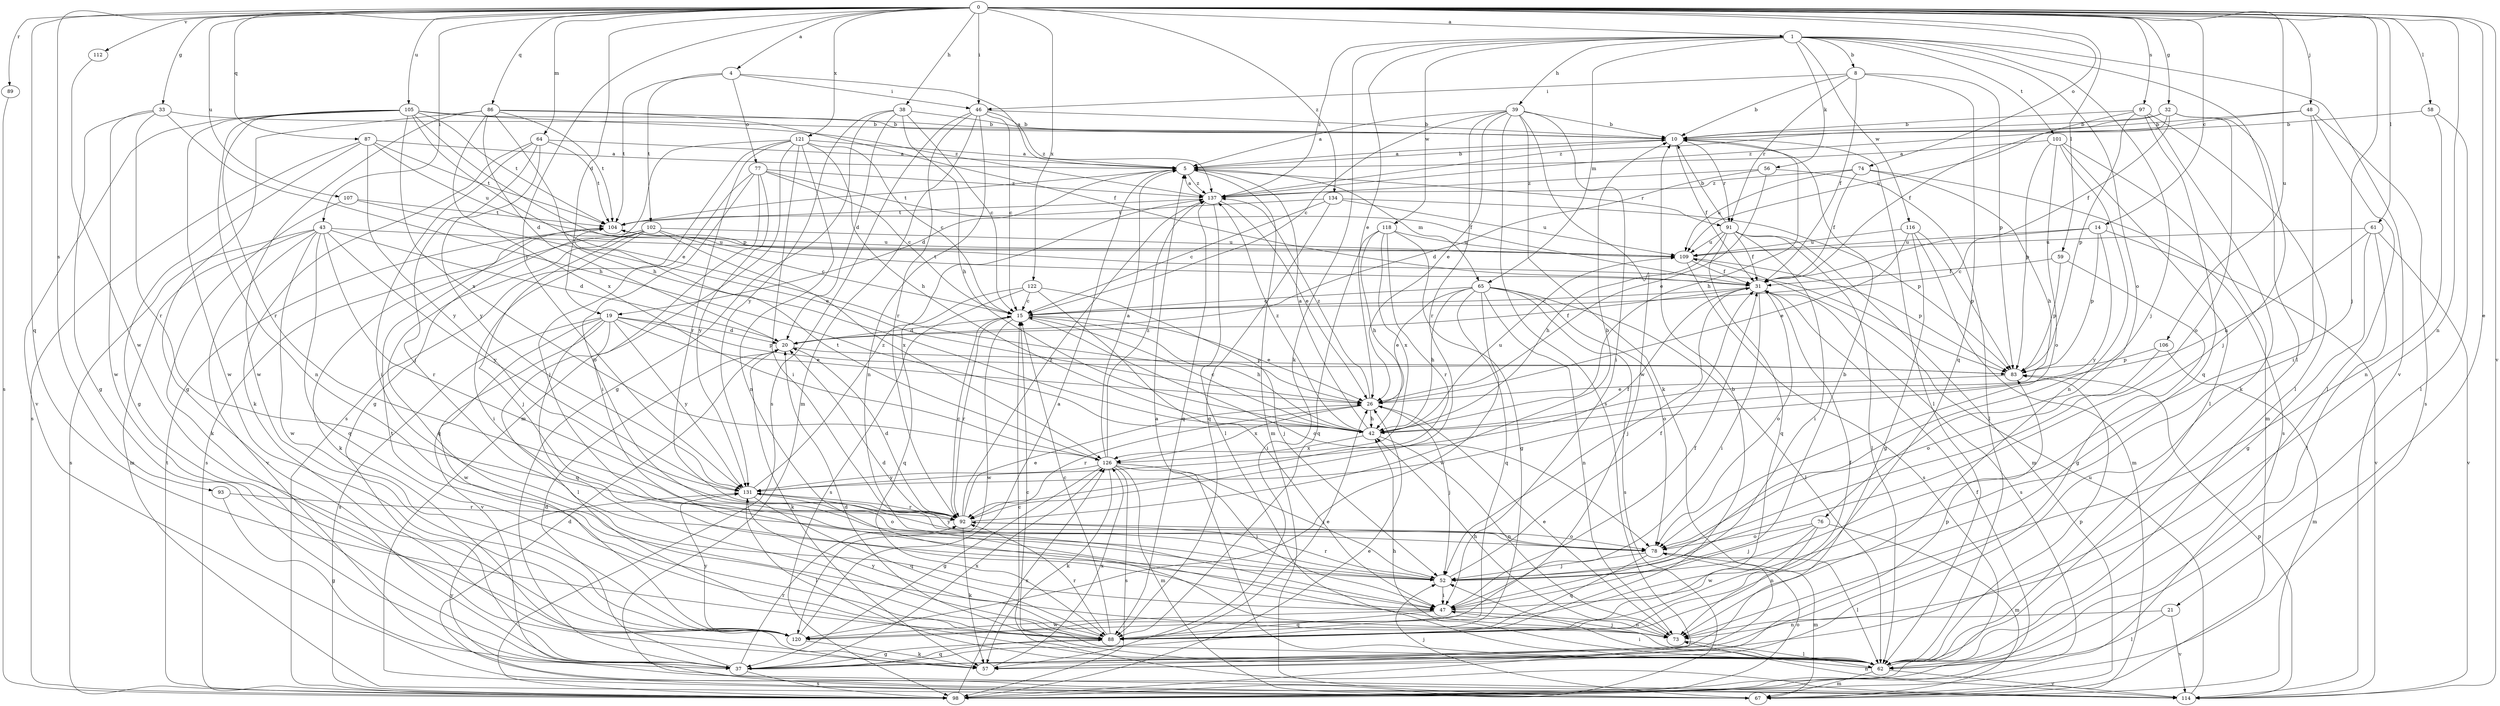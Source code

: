 strict digraph  {
0;
1;
4;
5;
8;
10;
14;
15;
19;
20;
21;
26;
31;
32;
33;
37;
38;
39;
42;
43;
46;
47;
48;
52;
56;
57;
58;
59;
61;
62;
64;
65;
67;
73;
74;
76;
77;
78;
83;
86;
87;
88;
89;
91;
92;
93;
97;
98;
101;
102;
104;
105;
106;
107;
109;
112;
114;
116;
118;
120;
121;
122;
126;
131;
134;
137;
0 -> 1  [label=a];
0 -> 4  [label=a];
0 -> 14  [label=c];
0 -> 19  [label=d];
0 -> 21  [label=e];
0 -> 32  [label=g];
0 -> 33  [label=g];
0 -> 38  [label=h];
0 -> 43  [label=i];
0 -> 46  [label=i];
0 -> 48  [label=j];
0 -> 52  [label=j];
0 -> 58  [label=l];
0 -> 59  [label=l];
0 -> 61  [label=l];
0 -> 64  [label=m];
0 -> 73  [label=n];
0 -> 74  [label=o];
0 -> 86  [label=q];
0 -> 87  [label=q];
0 -> 88  [label=q];
0 -> 89  [label=r];
0 -> 93  [label=s];
0 -> 97  [label=s];
0 -> 105  [label=u];
0 -> 106  [label=u];
0 -> 107  [label=u];
0 -> 112  [label=v];
0 -> 114  [label=v];
0 -> 121  [label=x];
0 -> 122  [label=x];
0 -> 131  [label=y];
0 -> 134  [label=z];
1 -> 8  [label=b];
1 -> 26  [label=e];
1 -> 39  [label=h];
1 -> 52  [label=j];
1 -> 56  [label=k];
1 -> 57  [label=k];
1 -> 62  [label=l];
1 -> 65  [label=m];
1 -> 76  [label=o];
1 -> 101  [label=t];
1 -> 114  [label=v];
1 -> 116  [label=w];
1 -> 118  [label=w];
1 -> 137  [label=z];
4 -> 5  [label=a];
4 -> 46  [label=i];
4 -> 77  [label=o];
4 -> 102  [label=t];
4 -> 104  [label=t];
5 -> 10  [label=b];
5 -> 19  [label=d];
5 -> 65  [label=m];
5 -> 67  [label=m];
5 -> 91  [label=r];
5 -> 104  [label=t];
5 -> 137  [label=z];
8 -> 10  [label=b];
8 -> 31  [label=f];
8 -> 46  [label=i];
8 -> 83  [label=p];
8 -> 88  [label=q];
8 -> 91  [label=r];
10 -> 5  [label=a];
10 -> 31  [label=f];
10 -> 42  [label=h];
10 -> 62  [label=l];
10 -> 91  [label=r];
14 -> 15  [label=c];
14 -> 83  [label=p];
14 -> 109  [label=u];
14 -> 114  [label=v];
14 -> 131  [label=y];
15 -> 20  [label=d];
15 -> 26  [label=e];
15 -> 42  [label=h];
15 -> 78  [label=o];
15 -> 92  [label=r];
15 -> 120  [label=w];
19 -> 20  [label=d];
19 -> 26  [label=e];
19 -> 62  [label=l];
19 -> 83  [label=p];
19 -> 88  [label=q];
19 -> 98  [label=s];
19 -> 114  [label=v];
19 -> 120  [label=w];
19 -> 131  [label=y];
20 -> 31  [label=f];
20 -> 57  [label=k];
20 -> 83  [label=p];
21 -> 62  [label=l];
21 -> 73  [label=n];
21 -> 114  [label=v];
26 -> 42  [label=h];
26 -> 52  [label=j];
26 -> 92  [label=r];
26 -> 126  [label=x];
26 -> 137  [label=z];
31 -> 15  [label=c];
31 -> 47  [label=i];
31 -> 52  [label=j];
31 -> 78  [label=o];
31 -> 98  [label=s];
31 -> 104  [label=t];
32 -> 10  [label=b];
32 -> 31  [label=f];
32 -> 52  [label=j];
32 -> 78  [label=o];
32 -> 109  [label=u];
32 -> 137  [label=z];
33 -> 10  [label=b];
33 -> 37  [label=g];
33 -> 42  [label=h];
33 -> 92  [label=r];
33 -> 120  [label=w];
37 -> 20  [label=d];
37 -> 88  [label=q];
37 -> 92  [label=r];
37 -> 98  [label=s];
37 -> 126  [label=x];
38 -> 10  [label=b];
38 -> 15  [label=c];
38 -> 20  [label=d];
38 -> 37  [label=g];
38 -> 42  [label=h];
38 -> 131  [label=y];
39 -> 5  [label=a];
39 -> 10  [label=b];
39 -> 15  [label=c];
39 -> 26  [label=e];
39 -> 47  [label=i];
39 -> 57  [label=k];
39 -> 92  [label=r];
39 -> 98  [label=s];
39 -> 120  [label=w];
42 -> 5  [label=a];
42 -> 15  [label=c];
42 -> 73  [label=n];
42 -> 109  [label=u];
42 -> 126  [label=x];
42 -> 137  [label=z];
43 -> 20  [label=d];
43 -> 67  [label=m];
43 -> 88  [label=q];
43 -> 92  [label=r];
43 -> 98  [label=s];
43 -> 109  [label=u];
43 -> 114  [label=v];
43 -> 120  [label=w];
43 -> 131  [label=y];
46 -> 10  [label=b];
46 -> 15  [label=c];
46 -> 67  [label=m];
46 -> 73  [label=n];
46 -> 92  [label=r];
46 -> 98  [label=s];
46 -> 137  [label=z];
47 -> 10  [label=b];
47 -> 31  [label=f];
47 -> 73  [label=n];
47 -> 88  [label=q];
47 -> 120  [label=w];
48 -> 10  [label=b];
48 -> 47  [label=i];
48 -> 62  [label=l];
48 -> 98  [label=s];
48 -> 137  [label=z];
52 -> 20  [label=d];
52 -> 31  [label=f];
52 -> 47  [label=i];
52 -> 92  [label=r];
56 -> 20  [label=d];
56 -> 26  [label=e];
56 -> 62  [label=l];
56 -> 137  [label=z];
57 -> 83  [label=p];
57 -> 126  [label=x];
58 -> 10  [label=b];
58 -> 62  [label=l];
58 -> 73  [label=n];
59 -> 31  [label=f];
59 -> 37  [label=g];
59 -> 83  [label=p];
61 -> 37  [label=g];
61 -> 42  [label=h];
61 -> 62  [label=l];
61 -> 109  [label=u];
61 -> 114  [label=v];
62 -> 5  [label=a];
62 -> 15  [label=c];
62 -> 20  [label=d];
62 -> 42  [label=h];
62 -> 47  [label=i];
62 -> 52  [label=j];
62 -> 67  [label=m];
62 -> 83  [label=p];
62 -> 114  [label=v];
64 -> 5  [label=a];
64 -> 47  [label=i];
64 -> 52  [label=j];
64 -> 57  [label=k];
64 -> 104  [label=t];
64 -> 131  [label=y];
65 -> 15  [label=c];
65 -> 26  [label=e];
65 -> 42  [label=h];
65 -> 62  [label=l];
65 -> 73  [label=n];
65 -> 78  [label=o];
65 -> 88  [label=q];
65 -> 98  [label=s];
65 -> 120  [label=w];
67 -> 20  [label=d];
67 -> 52  [label=j];
73 -> 26  [label=e];
73 -> 42  [label=h];
73 -> 62  [label=l];
74 -> 31  [label=f];
74 -> 42  [label=h];
74 -> 98  [label=s];
74 -> 109  [label=u];
74 -> 137  [label=z];
76 -> 52  [label=j];
76 -> 67  [label=m];
76 -> 73  [label=n];
76 -> 78  [label=o];
76 -> 120  [label=w];
77 -> 15  [label=c];
77 -> 31  [label=f];
77 -> 47  [label=i];
77 -> 52  [label=j];
77 -> 78  [label=o];
77 -> 131  [label=y];
77 -> 137  [label=z];
78 -> 52  [label=j];
78 -> 62  [label=l];
78 -> 67  [label=m];
78 -> 88  [label=q];
78 -> 131  [label=y];
83 -> 26  [label=e];
86 -> 10  [label=b];
86 -> 20  [label=d];
86 -> 31  [label=f];
86 -> 37  [label=g];
86 -> 42  [label=h];
86 -> 104  [label=t];
86 -> 120  [label=w];
86 -> 126  [label=x];
87 -> 5  [label=a];
87 -> 37  [label=g];
87 -> 98  [label=s];
87 -> 104  [label=t];
87 -> 109  [label=u];
87 -> 131  [label=y];
88 -> 10  [label=b];
88 -> 15  [label=c];
88 -> 26  [label=e];
88 -> 31  [label=f];
88 -> 37  [label=g];
88 -> 92  [label=r];
88 -> 104  [label=t];
88 -> 131  [label=y];
89 -> 98  [label=s];
91 -> 10  [label=b];
91 -> 31  [label=f];
91 -> 42  [label=h];
91 -> 47  [label=i];
91 -> 62  [label=l];
91 -> 67  [label=m];
91 -> 88  [label=q];
91 -> 109  [label=u];
92 -> 10  [label=b];
92 -> 15  [label=c];
92 -> 20  [label=d];
92 -> 26  [label=e];
92 -> 57  [label=k];
92 -> 78  [label=o];
92 -> 137  [label=z];
93 -> 37  [label=g];
93 -> 92  [label=r];
97 -> 10  [label=b];
97 -> 31  [label=f];
97 -> 57  [label=k];
97 -> 62  [label=l];
97 -> 83  [label=p];
97 -> 88  [label=q];
98 -> 26  [label=e];
98 -> 31  [label=f];
98 -> 78  [label=o];
98 -> 104  [label=t];
98 -> 126  [label=x];
101 -> 5  [label=a];
101 -> 62  [label=l];
101 -> 67  [label=m];
101 -> 73  [label=n];
101 -> 78  [label=o];
101 -> 83  [label=p];
102 -> 15  [label=c];
102 -> 47  [label=i];
102 -> 52  [label=j];
102 -> 57  [label=k];
102 -> 88  [label=q];
102 -> 98  [label=s];
102 -> 109  [label=u];
102 -> 126  [label=x];
104 -> 109  [label=u];
105 -> 10  [label=b];
105 -> 26  [label=e];
105 -> 73  [label=n];
105 -> 83  [label=p];
105 -> 92  [label=r];
105 -> 104  [label=t];
105 -> 114  [label=v];
105 -> 120  [label=w];
105 -> 126  [label=x];
105 -> 137  [label=z];
106 -> 67  [label=m];
106 -> 78  [label=o];
106 -> 83  [label=p];
107 -> 26  [label=e];
107 -> 57  [label=k];
107 -> 104  [label=t];
109 -> 31  [label=f];
109 -> 83  [label=p];
109 -> 98  [label=s];
112 -> 120  [label=w];
114 -> 15  [label=c];
114 -> 73  [label=n];
114 -> 83  [label=p];
114 -> 109  [label=u];
114 -> 131  [label=y];
116 -> 26  [label=e];
116 -> 37  [label=g];
116 -> 67  [label=m];
116 -> 83  [label=p];
116 -> 109  [label=u];
118 -> 37  [label=g];
118 -> 42  [label=h];
118 -> 88  [label=q];
118 -> 92  [label=r];
118 -> 109  [label=u];
118 -> 126  [label=x];
120 -> 5  [label=a];
120 -> 57  [label=k];
120 -> 131  [label=y];
121 -> 5  [label=a];
121 -> 15  [label=c];
121 -> 37  [label=g];
121 -> 42  [label=h];
121 -> 47  [label=i];
121 -> 67  [label=m];
121 -> 73  [label=n];
121 -> 92  [label=r];
121 -> 98  [label=s];
122 -> 15  [label=c];
122 -> 47  [label=i];
122 -> 52  [label=j];
122 -> 88  [label=q];
122 -> 98  [label=s];
126 -> 5  [label=a];
126 -> 37  [label=g];
126 -> 47  [label=i];
126 -> 52  [label=j];
126 -> 57  [label=k];
126 -> 67  [label=m];
126 -> 98  [label=s];
126 -> 104  [label=t];
126 -> 131  [label=y];
126 -> 137  [label=z];
131 -> 31  [label=f];
131 -> 62  [label=l];
131 -> 78  [label=o];
131 -> 88  [label=q];
131 -> 92  [label=r];
131 -> 137  [label=z];
134 -> 15  [label=c];
134 -> 83  [label=p];
134 -> 88  [label=q];
134 -> 104  [label=t];
134 -> 109  [label=u];
137 -> 5  [label=a];
137 -> 26  [label=e];
137 -> 62  [label=l];
137 -> 88  [label=q];
137 -> 104  [label=t];
}
